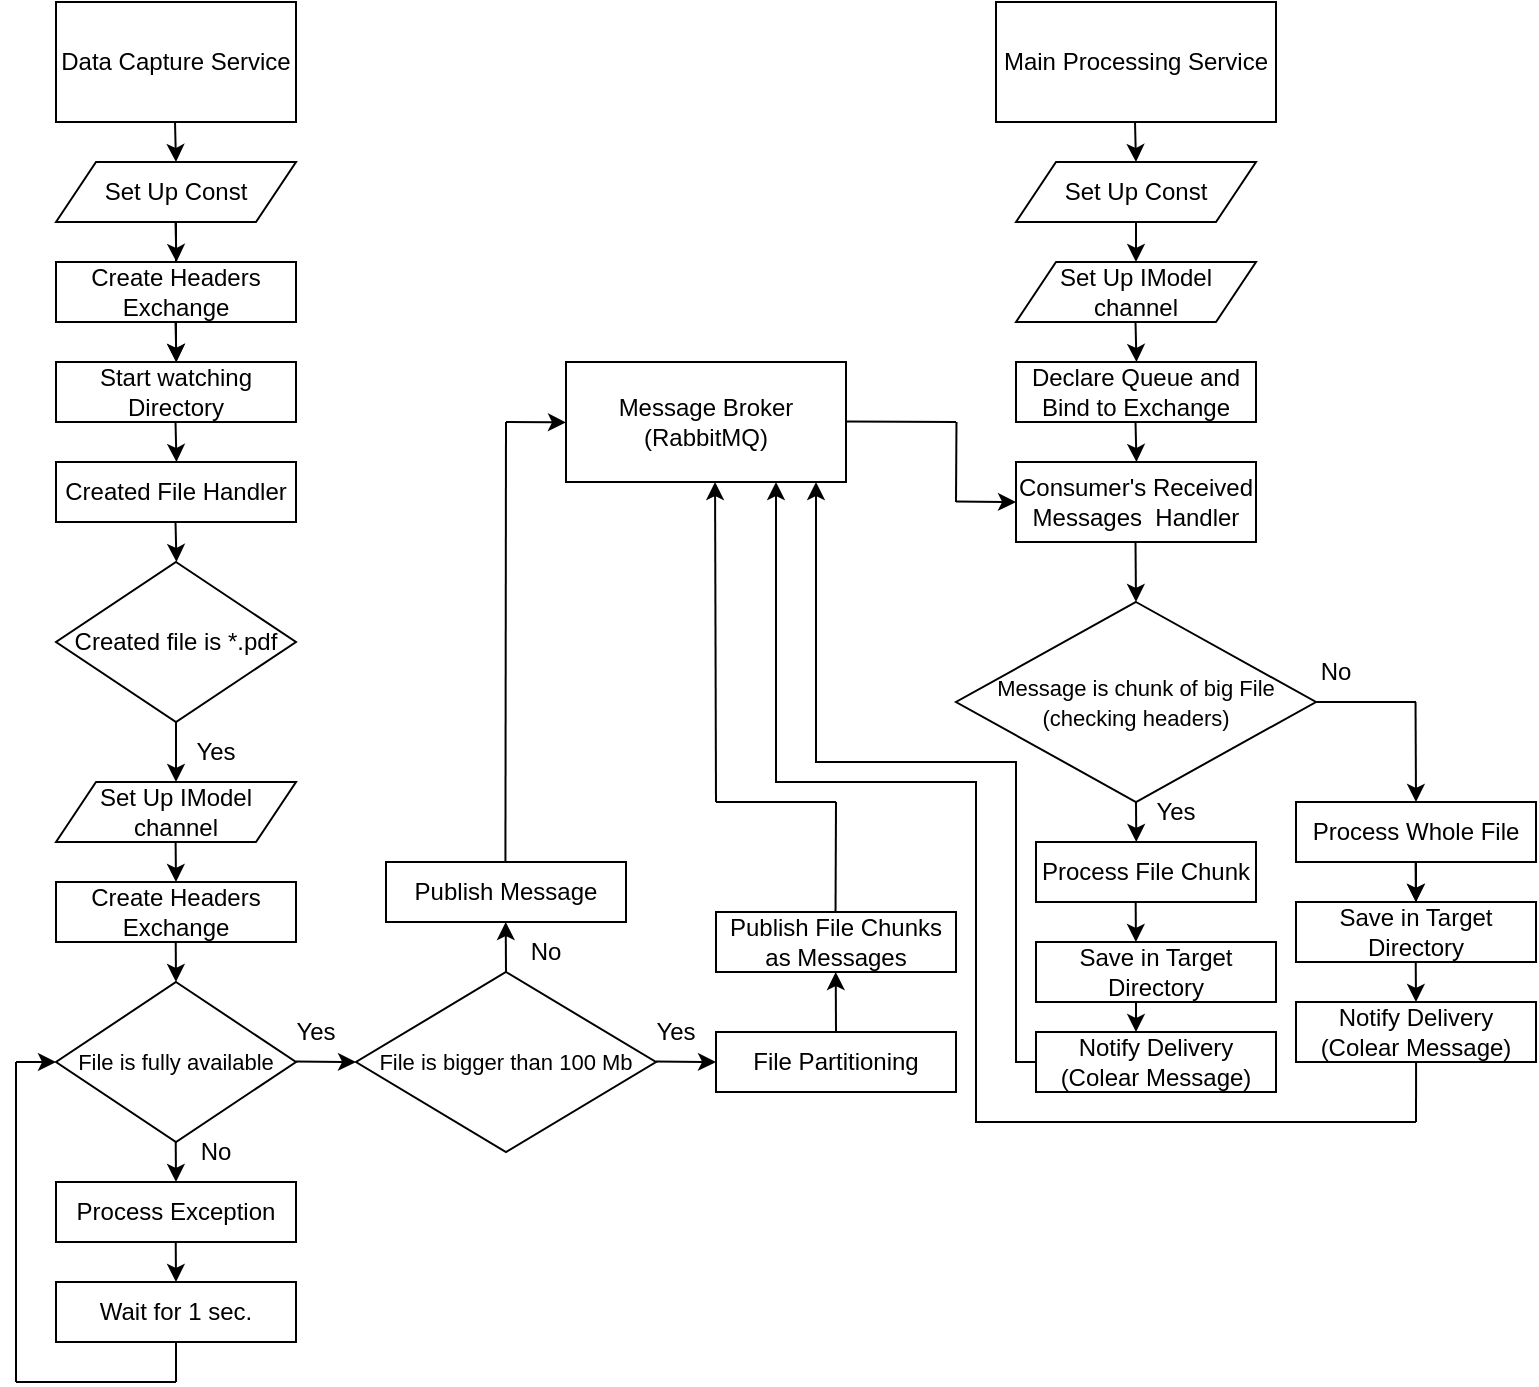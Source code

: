<mxfile version="21.2.2" type="device">
  <diagram name="Page-1" id="XKLMeH5XUYuhGOqOmfYf">
    <mxGraphModel dx="1658" dy="747" grid="1" gridSize="10" guides="1" tooltips="1" connect="1" arrows="1" fold="1" page="1" pageScale="1" pageWidth="850" pageHeight="1100" math="0" shadow="0">
      <root>
        <mxCell id="0" />
        <mxCell id="1" parent="0" />
        <mxCell id="NKMg_Qq9wsN5q69OQDUc-63" value="" style="edgeStyle=orthogonalEdgeStyle;rounded=0;orthogonalLoop=1;jettySize=auto;html=1;" parent="1" source="NKMg_Qq9wsN5q69OQDUc-8" target="NKMg_Qq9wsN5q69OQDUc-12" edge="1">
          <mxGeometry relative="1" as="geometry" />
        </mxCell>
        <mxCell id="NKMg_Qq9wsN5q69OQDUc-8" value="Set Up Const" style="shape=parallelogram;perimeter=parallelogramPerimeter;whiteSpace=wrap;html=1;fixedSize=1;" parent="1" vertex="1">
          <mxGeometry x="100" y="100" width="120" height="30" as="geometry" />
        </mxCell>
        <mxCell id="NKMg_Qq9wsN5q69OQDUc-9" value="" style="endArrow=classic;html=1;rounded=0;" parent="1" edge="1">
          <mxGeometry width="50" height="50" relative="1" as="geometry">
            <mxPoint x="159.5" y="80" as="sourcePoint" />
            <mxPoint x="160" y="100" as="targetPoint" />
          </mxGeometry>
        </mxCell>
        <mxCell id="NKMg_Qq9wsN5q69OQDUc-10" value="Create Headers Exchange" style="rounded=0;whiteSpace=wrap;html=1;" parent="1" vertex="1">
          <mxGeometry x="100" y="150" width="120" height="30" as="geometry" />
        </mxCell>
        <mxCell id="NKMg_Qq9wsN5q69OQDUc-1" value="Data Capture Service" style="rounded=0;whiteSpace=wrap;html=1;" parent="1" vertex="1">
          <mxGeometry x="100" y="20" width="120" height="60" as="geometry" />
        </mxCell>
        <mxCell id="NKMg_Qq9wsN5q69OQDUc-3" value="Main Processing&amp;nbsp;Service" style="rounded=0;whiteSpace=wrap;html=1;" parent="1" vertex="1">
          <mxGeometry x="570" y="20" width="140" height="60" as="geometry" />
        </mxCell>
        <mxCell id="NKMg_Qq9wsN5q69OQDUc-11" value="" style="endArrow=classic;html=1;rounded=0;" parent="1" edge="1">
          <mxGeometry width="50" height="50" relative="1" as="geometry">
            <mxPoint x="159.75" y="130" as="sourcePoint" />
            <mxPoint x="160.25" y="150" as="targetPoint" />
          </mxGeometry>
        </mxCell>
        <mxCell id="NKMg_Qq9wsN5q69OQDUc-12" value="Start watching Directory" style="rounded=0;whiteSpace=wrap;html=1;" parent="1" vertex="1">
          <mxGeometry x="100" y="200" width="120" height="30" as="geometry" />
        </mxCell>
        <mxCell id="NKMg_Qq9wsN5q69OQDUc-13" value="" style="endArrow=classic;html=1;rounded=0;" parent="1" edge="1">
          <mxGeometry width="50" height="50" relative="1" as="geometry">
            <mxPoint x="159.75" y="180" as="sourcePoint" />
            <mxPoint x="160.25" y="200" as="targetPoint" />
          </mxGeometry>
        </mxCell>
        <mxCell id="NKMg_Qq9wsN5q69OQDUc-14" value="Created File Handler" style="rounded=0;whiteSpace=wrap;html=1;" parent="1" vertex="1">
          <mxGeometry x="100" y="250" width="120" height="30" as="geometry" />
        </mxCell>
        <mxCell id="NKMg_Qq9wsN5q69OQDUc-16" value="" style="endArrow=classic;html=1;rounded=0;" parent="1" edge="1">
          <mxGeometry width="50" height="50" relative="1" as="geometry">
            <mxPoint x="159.75" y="230" as="sourcePoint" />
            <mxPoint x="160.25" y="250" as="targetPoint" />
          </mxGeometry>
        </mxCell>
        <mxCell id="NKMg_Qq9wsN5q69OQDUc-17" value="Created file is *.pdf" style="rhombus;whiteSpace=wrap;html=1;" parent="1" vertex="1">
          <mxGeometry x="100" y="300" width="120" height="80" as="geometry" />
        </mxCell>
        <mxCell id="NKMg_Qq9wsN5q69OQDUc-18" value="" style="endArrow=classic;html=1;rounded=0;" parent="1" edge="1">
          <mxGeometry width="50" height="50" relative="1" as="geometry">
            <mxPoint x="159.75" y="280" as="sourcePoint" />
            <mxPoint x="160.25" y="300" as="targetPoint" />
          </mxGeometry>
        </mxCell>
        <mxCell id="NKMg_Qq9wsN5q69OQDUc-20" value="" style="endArrow=classic;html=1;rounded=0;" parent="1" edge="1">
          <mxGeometry width="50" height="50" relative="1" as="geometry">
            <mxPoint x="160" y="380" as="sourcePoint" />
            <mxPoint x="160" y="410" as="targetPoint" />
          </mxGeometry>
        </mxCell>
        <mxCell id="NKMg_Qq9wsN5q69OQDUc-21" value="Create Headers Exchange" style="rounded=0;whiteSpace=wrap;html=1;" parent="1" vertex="1">
          <mxGeometry x="100" y="460" width="120" height="30" as="geometry" />
        </mxCell>
        <mxCell id="NKMg_Qq9wsN5q69OQDUc-22" value="Yes" style="text;html=1;strokeColor=none;fillColor=none;align=center;verticalAlign=middle;whiteSpace=wrap;rounded=0;" parent="1" vertex="1">
          <mxGeometry x="170" y="390" width="20" height="10" as="geometry" />
        </mxCell>
        <mxCell id="NKMg_Qq9wsN5q69OQDUc-23" value="" style="endArrow=classic;html=1;rounded=0;" parent="1" edge="1">
          <mxGeometry width="50" height="50" relative="1" as="geometry">
            <mxPoint x="159.86" y="490" as="sourcePoint" />
            <mxPoint x="160" y="510" as="targetPoint" />
          </mxGeometry>
        </mxCell>
        <mxCell id="NKMg_Qq9wsN5q69OQDUc-24" value="&lt;font style=&quot;font-size: 11px;&quot;&gt;File is fully available&lt;/font&gt;" style="rhombus;whiteSpace=wrap;html=1;" parent="1" vertex="1">
          <mxGeometry x="100" y="510" width="120" height="80" as="geometry" />
        </mxCell>
        <mxCell id="NKMg_Qq9wsN5q69OQDUc-25" value="Message Broker&lt;br&gt;(RabbitMQ)" style="rounded=0;whiteSpace=wrap;html=1;" parent="1" vertex="1">
          <mxGeometry x="355" y="200" width="140" height="60" as="geometry" />
        </mxCell>
        <mxCell id="NKMg_Qq9wsN5q69OQDUc-27" value="" style="endArrow=classic;html=1;rounded=0;" parent="1" edge="1">
          <mxGeometry width="50" height="50" relative="1" as="geometry">
            <mxPoint x="159.86" y="590" as="sourcePoint" />
            <mxPoint x="160" y="610" as="targetPoint" />
          </mxGeometry>
        </mxCell>
        <mxCell id="NKMg_Qq9wsN5q69OQDUc-28" value="Process Exception" style="rounded=0;whiteSpace=wrap;html=1;" parent="1" vertex="1">
          <mxGeometry x="100" y="610" width="120" height="30" as="geometry" />
        </mxCell>
        <mxCell id="NKMg_Qq9wsN5q69OQDUc-31" value="" style="endArrow=none;html=1;rounded=0;" parent="1" edge="1">
          <mxGeometry width="50" height="50" relative="1" as="geometry">
            <mxPoint x="160" y="710" as="sourcePoint" />
            <mxPoint x="160" y="690" as="targetPoint" />
          </mxGeometry>
        </mxCell>
        <mxCell id="NKMg_Qq9wsN5q69OQDUc-32" value="" style="endArrow=none;html=1;rounded=0;" parent="1" edge="1">
          <mxGeometry width="50" height="50" relative="1" as="geometry">
            <mxPoint x="80" y="710" as="sourcePoint" />
            <mxPoint x="160" y="710" as="targetPoint" />
          </mxGeometry>
        </mxCell>
        <mxCell id="NKMg_Qq9wsN5q69OQDUc-33" value="" style="endArrow=none;html=1;rounded=0;" parent="1" edge="1">
          <mxGeometry width="50" height="50" relative="1" as="geometry">
            <mxPoint x="80" y="710" as="sourcePoint" />
            <mxPoint x="80" y="550" as="targetPoint" />
          </mxGeometry>
        </mxCell>
        <mxCell id="NKMg_Qq9wsN5q69OQDUc-34" value="" style="endArrow=classic;html=1;rounded=0;entryX=0;entryY=0.5;entryDx=0;entryDy=0;" parent="1" target="NKMg_Qq9wsN5q69OQDUc-24" edge="1">
          <mxGeometry width="50" height="50" relative="1" as="geometry">
            <mxPoint x="80.0" y="550" as="sourcePoint" />
            <mxPoint x="90" y="570" as="targetPoint" />
          </mxGeometry>
        </mxCell>
        <mxCell id="NKMg_Qq9wsN5q69OQDUc-35" value="No" style="text;html=1;strokeColor=none;fillColor=none;align=center;verticalAlign=middle;whiteSpace=wrap;rounded=0;" parent="1" vertex="1">
          <mxGeometry x="170" y="590" width="20" height="10" as="geometry" />
        </mxCell>
        <mxCell id="NKMg_Qq9wsN5q69OQDUc-36" value="" style="endArrow=classic;html=1;rounded=0;" parent="1" edge="1">
          <mxGeometry width="50" height="50" relative="1" as="geometry">
            <mxPoint x="220" y="549.8" as="sourcePoint" />
            <mxPoint x="250" y="550" as="targetPoint" />
          </mxGeometry>
        </mxCell>
        <mxCell id="NKMg_Qq9wsN5q69OQDUc-38" value="Set Up IModel channel" style="shape=parallelogram;perimeter=parallelogramPerimeter;whiteSpace=wrap;html=1;fixedSize=1;" parent="1" vertex="1">
          <mxGeometry x="100" y="410" width="120" height="30" as="geometry" />
        </mxCell>
        <mxCell id="NKMg_Qq9wsN5q69OQDUc-39" value="" style="endArrow=classic;html=1;rounded=0;" parent="1" edge="1">
          <mxGeometry width="50" height="50" relative="1" as="geometry">
            <mxPoint x="159.8" y="440" as="sourcePoint" />
            <mxPoint x="160" y="460" as="targetPoint" />
          </mxGeometry>
        </mxCell>
        <mxCell id="NKMg_Qq9wsN5q69OQDUc-40" value="&lt;font style=&quot;font-size: 11px;&quot;&gt;File is bigger than 100 Mb&lt;/font&gt;" style="rhombus;whiteSpace=wrap;html=1;" parent="1" vertex="1">
          <mxGeometry x="250" y="505" width="150" height="90" as="geometry" />
        </mxCell>
        <mxCell id="NKMg_Qq9wsN5q69OQDUc-41" value="Publish Message" style="rounded=0;whiteSpace=wrap;html=1;" parent="1" vertex="1">
          <mxGeometry x="265" y="450" width="120" height="30" as="geometry" />
        </mxCell>
        <mxCell id="NKMg_Qq9wsN5q69OQDUc-42" value="" style="endArrow=classic;html=1;rounded=0;exitX=0.5;exitY=0;exitDx=0;exitDy=0;" parent="1" source="NKMg_Qq9wsN5q69OQDUc-40" edge="1">
          <mxGeometry width="50" height="50" relative="1" as="geometry">
            <mxPoint x="324.86" y="500" as="sourcePoint" />
            <mxPoint x="324.86" y="480" as="targetPoint" />
          </mxGeometry>
        </mxCell>
        <mxCell id="NKMg_Qq9wsN5q69OQDUc-43" value="" style="endArrow=none;html=1;rounded=0;" parent="1" edge="1">
          <mxGeometry width="50" height="50" relative="1" as="geometry">
            <mxPoint x="324.71" y="450" as="sourcePoint" />
            <mxPoint x="325" y="230" as="targetPoint" />
          </mxGeometry>
        </mxCell>
        <mxCell id="NKMg_Qq9wsN5q69OQDUc-44" value="" style="endArrow=classic;html=1;rounded=0;" parent="1" edge="1">
          <mxGeometry width="50" height="50" relative="1" as="geometry">
            <mxPoint x="325" y="230.0" as="sourcePoint" />
            <mxPoint x="355" y="230.2" as="targetPoint" />
          </mxGeometry>
        </mxCell>
        <mxCell id="NKMg_Qq9wsN5q69OQDUc-45" value="Yes" style="text;html=1;strokeColor=none;fillColor=none;align=center;verticalAlign=middle;whiteSpace=wrap;rounded=0;" parent="1" vertex="1">
          <mxGeometry x="220" y="530" width="20" height="10" as="geometry" />
        </mxCell>
        <mxCell id="NKMg_Qq9wsN5q69OQDUc-46" value="No" style="text;html=1;strokeColor=none;fillColor=none;align=center;verticalAlign=middle;whiteSpace=wrap;rounded=0;" parent="1" vertex="1">
          <mxGeometry x="335" y="490" width="20" height="10" as="geometry" />
        </mxCell>
        <mxCell id="NKMg_Qq9wsN5q69OQDUc-47" value="" style="endArrow=classic;html=1;rounded=0;" parent="1" edge="1">
          <mxGeometry width="50" height="50" relative="1" as="geometry">
            <mxPoint x="400" y="549.8" as="sourcePoint" />
            <mxPoint x="430" y="550" as="targetPoint" />
          </mxGeometry>
        </mxCell>
        <mxCell id="NKMg_Qq9wsN5q69OQDUc-48" value="Yes" style="text;html=1;strokeColor=none;fillColor=none;align=center;verticalAlign=middle;whiteSpace=wrap;rounded=0;" parent="1" vertex="1">
          <mxGeometry x="400" y="530" width="20" height="10" as="geometry" />
        </mxCell>
        <mxCell id="NKMg_Qq9wsN5q69OQDUc-49" value="File Partitioning" style="rounded=0;whiteSpace=wrap;html=1;" parent="1" vertex="1">
          <mxGeometry x="430" y="535" width="120" height="30" as="geometry" />
        </mxCell>
        <mxCell id="NKMg_Qq9wsN5q69OQDUc-50" value="Publish File Chunks as Messages" style="rounded=0;whiteSpace=wrap;html=1;" parent="1" vertex="1">
          <mxGeometry x="430" y="475" width="120" height="30" as="geometry" />
        </mxCell>
        <mxCell id="NKMg_Qq9wsN5q69OQDUc-51" value="" style="endArrow=classic;html=1;rounded=0;exitX=0.5;exitY=0;exitDx=0;exitDy=0;" parent="1" source="NKMg_Qq9wsN5q69OQDUc-49" edge="1">
          <mxGeometry width="50" height="50" relative="1" as="geometry">
            <mxPoint x="490" y="530" as="sourcePoint" />
            <mxPoint x="489.86" y="505" as="targetPoint" />
          </mxGeometry>
        </mxCell>
        <mxCell id="NKMg_Qq9wsN5q69OQDUc-52" value="" style="endArrow=none;html=1;rounded=0;" parent="1" edge="1">
          <mxGeometry width="50" height="50" relative="1" as="geometry">
            <mxPoint x="489.76" y="475" as="sourcePoint" />
            <mxPoint x="490" y="420" as="targetPoint" />
          </mxGeometry>
        </mxCell>
        <mxCell id="NKMg_Qq9wsN5q69OQDUc-53" value="" style="endArrow=none;html=1;rounded=0;" parent="1" edge="1">
          <mxGeometry width="50" height="50" relative="1" as="geometry">
            <mxPoint x="430" y="420" as="sourcePoint" />
            <mxPoint x="490" y="420" as="targetPoint" />
          </mxGeometry>
        </mxCell>
        <mxCell id="NKMg_Qq9wsN5q69OQDUc-54" value="" style="endArrow=classic;html=1;rounded=0;" parent="1" edge="1">
          <mxGeometry width="50" height="50" relative="1" as="geometry">
            <mxPoint x="430" y="420" as="sourcePoint" />
            <mxPoint x="429.52" y="260" as="targetPoint" />
          </mxGeometry>
        </mxCell>
        <mxCell id="NKMg_Qq9wsN5q69OQDUc-55" value="Wait for 1 sec." style="rounded=0;whiteSpace=wrap;html=1;" parent="1" vertex="1">
          <mxGeometry x="100" y="660" width="120" height="30" as="geometry" />
        </mxCell>
        <mxCell id="NKMg_Qq9wsN5q69OQDUc-56" value="" style="endArrow=classic;html=1;rounded=0;" parent="1" edge="1">
          <mxGeometry width="50" height="50" relative="1" as="geometry">
            <mxPoint x="159.86" y="640" as="sourcePoint" />
            <mxPoint x="160" y="660" as="targetPoint" />
          </mxGeometry>
        </mxCell>
        <mxCell id="NKMg_Qq9wsN5q69OQDUc-57" value="Set Up Const" style="shape=parallelogram;perimeter=parallelogramPerimeter;whiteSpace=wrap;html=1;fixedSize=1;" parent="1" vertex="1">
          <mxGeometry x="580" y="100" width="120" height="30" as="geometry" />
        </mxCell>
        <mxCell id="NKMg_Qq9wsN5q69OQDUc-58" value="" style="endArrow=classic;html=1;rounded=0;" parent="1" edge="1">
          <mxGeometry width="50" height="50" relative="1" as="geometry">
            <mxPoint x="639.5" y="80" as="sourcePoint" />
            <mxPoint x="640" y="100" as="targetPoint" />
          </mxGeometry>
        </mxCell>
        <mxCell id="NKMg_Qq9wsN5q69OQDUc-59" value="" style="endArrow=classic;html=1;rounded=0;" parent="1" edge="1">
          <mxGeometry width="50" height="50" relative="1" as="geometry">
            <mxPoint x="640" y="130" as="sourcePoint" />
            <mxPoint x="640" y="150" as="targetPoint" />
          </mxGeometry>
        </mxCell>
        <mxCell id="NKMg_Qq9wsN5q69OQDUc-60" value="Set Up IModel channel" style="shape=parallelogram;perimeter=parallelogramPerimeter;whiteSpace=wrap;html=1;fixedSize=1;" parent="1" vertex="1">
          <mxGeometry x="580" y="150" width="120" height="30" as="geometry" />
        </mxCell>
        <mxCell id="NKMg_Qq9wsN5q69OQDUc-64" value="Declare Queue and&lt;br&gt;Bind to Exchange" style="rounded=0;whiteSpace=wrap;html=1;" parent="1" vertex="1">
          <mxGeometry x="580" y="200" width="120" height="30" as="geometry" />
        </mxCell>
        <mxCell id="NKMg_Qq9wsN5q69OQDUc-65" value="" style="endArrow=classic;html=1;rounded=0;" parent="1" edge="1">
          <mxGeometry width="50" height="50" relative="1" as="geometry">
            <mxPoint x="639.75" y="180" as="sourcePoint" />
            <mxPoint x="640.25" y="200" as="targetPoint" />
          </mxGeometry>
        </mxCell>
        <mxCell id="NKMg_Qq9wsN5q69OQDUc-66" value="Consumer&#39;s Received Messages&amp;nbsp; Handler" style="rounded=0;whiteSpace=wrap;html=1;" parent="1" vertex="1">
          <mxGeometry x="580" y="250" width="120" height="40" as="geometry" />
        </mxCell>
        <mxCell id="NKMg_Qq9wsN5q69OQDUc-67" value="" style="endArrow=classic;html=1;rounded=0;" parent="1" edge="1">
          <mxGeometry width="50" height="50" relative="1" as="geometry">
            <mxPoint x="639.75" y="230" as="sourcePoint" />
            <mxPoint x="640.25" y="250" as="targetPoint" />
          </mxGeometry>
        </mxCell>
        <mxCell id="NKMg_Qq9wsN5q69OQDUc-68" value="" style="endArrow=none;html=1;rounded=0;" parent="1" edge="1">
          <mxGeometry width="50" height="50" relative="1" as="geometry">
            <mxPoint x="495" y="229.72" as="sourcePoint" />
            <mxPoint x="550" y="230" as="targetPoint" />
          </mxGeometry>
        </mxCell>
        <mxCell id="NKMg_Qq9wsN5q69OQDUc-69" value="" style="endArrow=none;html=1;rounded=0;" parent="1" edge="1">
          <mxGeometry width="50" height="50" relative="1" as="geometry">
            <mxPoint x="550" y="270" as="sourcePoint" />
            <mxPoint x="550.24" y="230" as="targetPoint" />
          </mxGeometry>
        </mxCell>
        <mxCell id="NKMg_Qq9wsN5q69OQDUc-70" value="" style="endArrow=classic;html=1;rounded=0;" parent="1" edge="1">
          <mxGeometry width="50" height="50" relative="1" as="geometry">
            <mxPoint x="550" y="269.8" as="sourcePoint" />
            <mxPoint x="580" y="270" as="targetPoint" />
          </mxGeometry>
        </mxCell>
        <mxCell id="NKMg_Qq9wsN5q69OQDUc-72" value="&lt;font style=&quot;font-size: 11px;&quot;&gt;Message is chunk of big File (checking headers)&lt;/font&gt;" style="rhombus;whiteSpace=wrap;html=1;" parent="1" vertex="1">
          <mxGeometry x="550" y="320" width="180" height="100" as="geometry" />
        </mxCell>
        <mxCell id="NKMg_Qq9wsN5q69OQDUc-73" value="" style="endArrow=classic;html=1;rounded=0;entryX=0.5;entryY=0;entryDx=0;entryDy=0;" parent="1" target="NKMg_Qq9wsN5q69OQDUc-72" edge="1">
          <mxGeometry width="50" height="50" relative="1" as="geometry">
            <mxPoint x="639.75" y="290" as="sourcePoint" />
            <mxPoint x="640.25" y="310" as="targetPoint" />
          </mxGeometry>
        </mxCell>
        <mxCell id="NKMg_Qq9wsN5q69OQDUc-75" value="No" style="text;html=1;strokeColor=none;fillColor=none;align=center;verticalAlign=middle;whiteSpace=wrap;rounded=0;" parent="1" vertex="1">
          <mxGeometry x="730" y="350" width="20" height="10" as="geometry" />
        </mxCell>
        <mxCell id="NKMg_Qq9wsN5q69OQDUc-86" value="" style="edgeStyle=orthogonalEdgeStyle;rounded=0;orthogonalLoop=1;jettySize=auto;html=1;" parent="1" source="NKMg_Qq9wsN5q69OQDUc-76" target="NKMg_Qq9wsN5q69OQDUc-83" edge="1">
          <mxGeometry relative="1" as="geometry" />
        </mxCell>
        <mxCell id="NKMg_Qq9wsN5q69OQDUc-76" value="Process Whole File" style="rounded=0;whiteSpace=wrap;html=1;" parent="1" vertex="1">
          <mxGeometry x="720" y="420" width="120" height="30" as="geometry" />
        </mxCell>
        <mxCell id="NKMg_Qq9wsN5q69OQDUc-77" value="" style="endArrow=none;html=1;rounded=0;exitX=1;exitY=0.5;exitDx=0;exitDy=0;" parent="1" source="NKMg_Qq9wsN5q69OQDUc-72" edge="1">
          <mxGeometry width="50" height="50" relative="1" as="geometry">
            <mxPoint x="750" y="369.58" as="sourcePoint" />
            <mxPoint x="780" y="370" as="targetPoint" />
          </mxGeometry>
        </mxCell>
        <mxCell id="NKMg_Qq9wsN5q69OQDUc-78" value="" style="endArrow=classic;html=1;rounded=0;entryX=0.5;entryY=0;entryDx=0;entryDy=0;" parent="1" target="NKMg_Qq9wsN5q69OQDUc-76" edge="1">
          <mxGeometry width="50" height="50" relative="1" as="geometry">
            <mxPoint x="779.76" y="370" as="sourcePoint" />
            <mxPoint x="780.01" y="400" as="targetPoint" />
          </mxGeometry>
        </mxCell>
        <mxCell id="NKMg_Qq9wsN5q69OQDUc-79" value="" style="endArrow=classic;html=1;rounded=0;" parent="1" edge="1">
          <mxGeometry width="50" height="50" relative="1" as="geometry">
            <mxPoint x="640" y="420" as="sourcePoint" />
            <mxPoint x="640.14" y="440" as="targetPoint" />
          </mxGeometry>
        </mxCell>
        <mxCell id="NKMg_Qq9wsN5q69OQDUc-80" value="Yes" style="text;html=1;strokeColor=none;fillColor=none;align=center;verticalAlign=middle;whiteSpace=wrap;rounded=0;" parent="1" vertex="1">
          <mxGeometry x="650.14" y="420" width="20" height="10" as="geometry" />
        </mxCell>
        <mxCell id="NKMg_Qq9wsN5q69OQDUc-81" value="Process File Chunk" style="rounded=0;whiteSpace=wrap;html=1;" parent="1" vertex="1">
          <mxGeometry x="590" y="440" width="110" height="30" as="geometry" />
        </mxCell>
        <mxCell id="NKMg_Qq9wsN5q69OQDUc-83" value="Save in Target Directory" style="rounded=0;whiteSpace=wrap;html=1;" parent="1" vertex="1">
          <mxGeometry x="720" y="470" width="120" height="30" as="geometry" />
        </mxCell>
        <mxCell id="NKMg_Qq9wsN5q69OQDUc-84" value="" style="endArrow=classic;html=1;rounded=0;" parent="1" edge="1">
          <mxGeometry width="50" height="50" relative="1" as="geometry">
            <mxPoint x="779.8" y="450" as="sourcePoint" />
            <mxPoint x="779.94" y="470" as="targetPoint" />
          </mxGeometry>
        </mxCell>
        <mxCell id="NKMg_Qq9wsN5q69OQDUc-85" value="Save in Target Directory" style="rounded=0;whiteSpace=wrap;html=1;" parent="1" vertex="1">
          <mxGeometry x="590" y="490" width="120" height="30" as="geometry" />
        </mxCell>
        <mxCell id="NKMg_Qq9wsN5q69OQDUc-88" value="" style="endArrow=classic;html=1;rounded=0;" parent="1" edge="1">
          <mxGeometry width="50" height="50" relative="1" as="geometry">
            <mxPoint x="639.83" y="470" as="sourcePoint" />
            <mxPoint x="639.97" y="490" as="targetPoint" />
          </mxGeometry>
        </mxCell>
        <mxCell id="NKMg_Qq9wsN5q69OQDUc-89" value="" style="endArrow=classic;html=1;rounded=0;edgeStyle=orthogonalEdgeStyle;entryX=0.75;entryY=1;entryDx=0;entryDy=0;" parent="1" target="NKMg_Qq9wsN5q69OQDUc-25" edge="1">
          <mxGeometry width="50" height="50" relative="1" as="geometry">
            <mxPoint x="780" y="580" as="sourcePoint" />
            <mxPoint x="570" y="540" as="targetPoint" />
            <Array as="points">
              <mxPoint x="560" y="410" />
              <mxPoint x="460" y="410" />
            </Array>
          </mxGeometry>
        </mxCell>
        <mxCell id="NKMg_Qq9wsN5q69OQDUc-90" value="" style="endArrow=classic;html=1;rounded=0;edgeStyle=orthogonalEdgeStyle;entryX=0.75;entryY=1;entryDx=0;entryDy=0;exitX=0;exitY=0.5;exitDx=0;exitDy=0;" parent="1" source="NKMg_Qq9wsN5q69OQDUc-91" edge="1">
          <mxGeometry width="50" height="50" relative="1" as="geometry">
            <mxPoint x="580" y="550" as="sourcePoint" />
            <mxPoint x="480" y="260" as="targetPoint" />
            <Array as="points">
              <mxPoint x="580" y="550" />
              <mxPoint x="580" y="400" />
              <mxPoint x="480" y="400" />
            </Array>
          </mxGeometry>
        </mxCell>
        <mxCell id="NKMg_Qq9wsN5q69OQDUc-91" value="Notify Delivery&lt;br style=&quot;border-color: var(--border-color);&quot;&gt;(Colear Message)" style="rounded=0;whiteSpace=wrap;html=1;" parent="1" vertex="1">
          <mxGeometry x="590" y="535" width="120" height="30" as="geometry" />
        </mxCell>
        <mxCell id="NKMg_Qq9wsN5q69OQDUc-92" value="Notify Delivery&lt;br&gt;(Colear Message)" style="rounded=0;whiteSpace=wrap;html=1;" parent="1" vertex="1">
          <mxGeometry x="720" y="520" width="120" height="30" as="geometry" />
        </mxCell>
        <mxCell id="NKMg_Qq9wsN5q69OQDUc-93" value="" style="endArrow=classic;html=1;rounded=0;" parent="1" edge="1">
          <mxGeometry width="50" height="50" relative="1" as="geometry">
            <mxPoint x="779.86" y="500" as="sourcePoint" />
            <mxPoint x="780" y="520" as="targetPoint" />
          </mxGeometry>
        </mxCell>
        <mxCell id="NKMg_Qq9wsN5q69OQDUc-94" value="" style="endArrow=classic;html=1;rounded=0;" parent="1" edge="1">
          <mxGeometry width="50" height="50" relative="1" as="geometry">
            <mxPoint x="640" y="520" as="sourcePoint" />
            <mxPoint x="640" y="535" as="targetPoint" />
          </mxGeometry>
        </mxCell>
        <mxCell id="NKMg_Qq9wsN5q69OQDUc-95" value="" style="endArrow=none;html=1;rounded=0;" parent="1" edge="1">
          <mxGeometry width="50" height="50" relative="1" as="geometry">
            <mxPoint x="780" y="580" as="sourcePoint" />
            <mxPoint x="780.04" y="550" as="targetPoint" />
          </mxGeometry>
        </mxCell>
      </root>
    </mxGraphModel>
  </diagram>
</mxfile>

